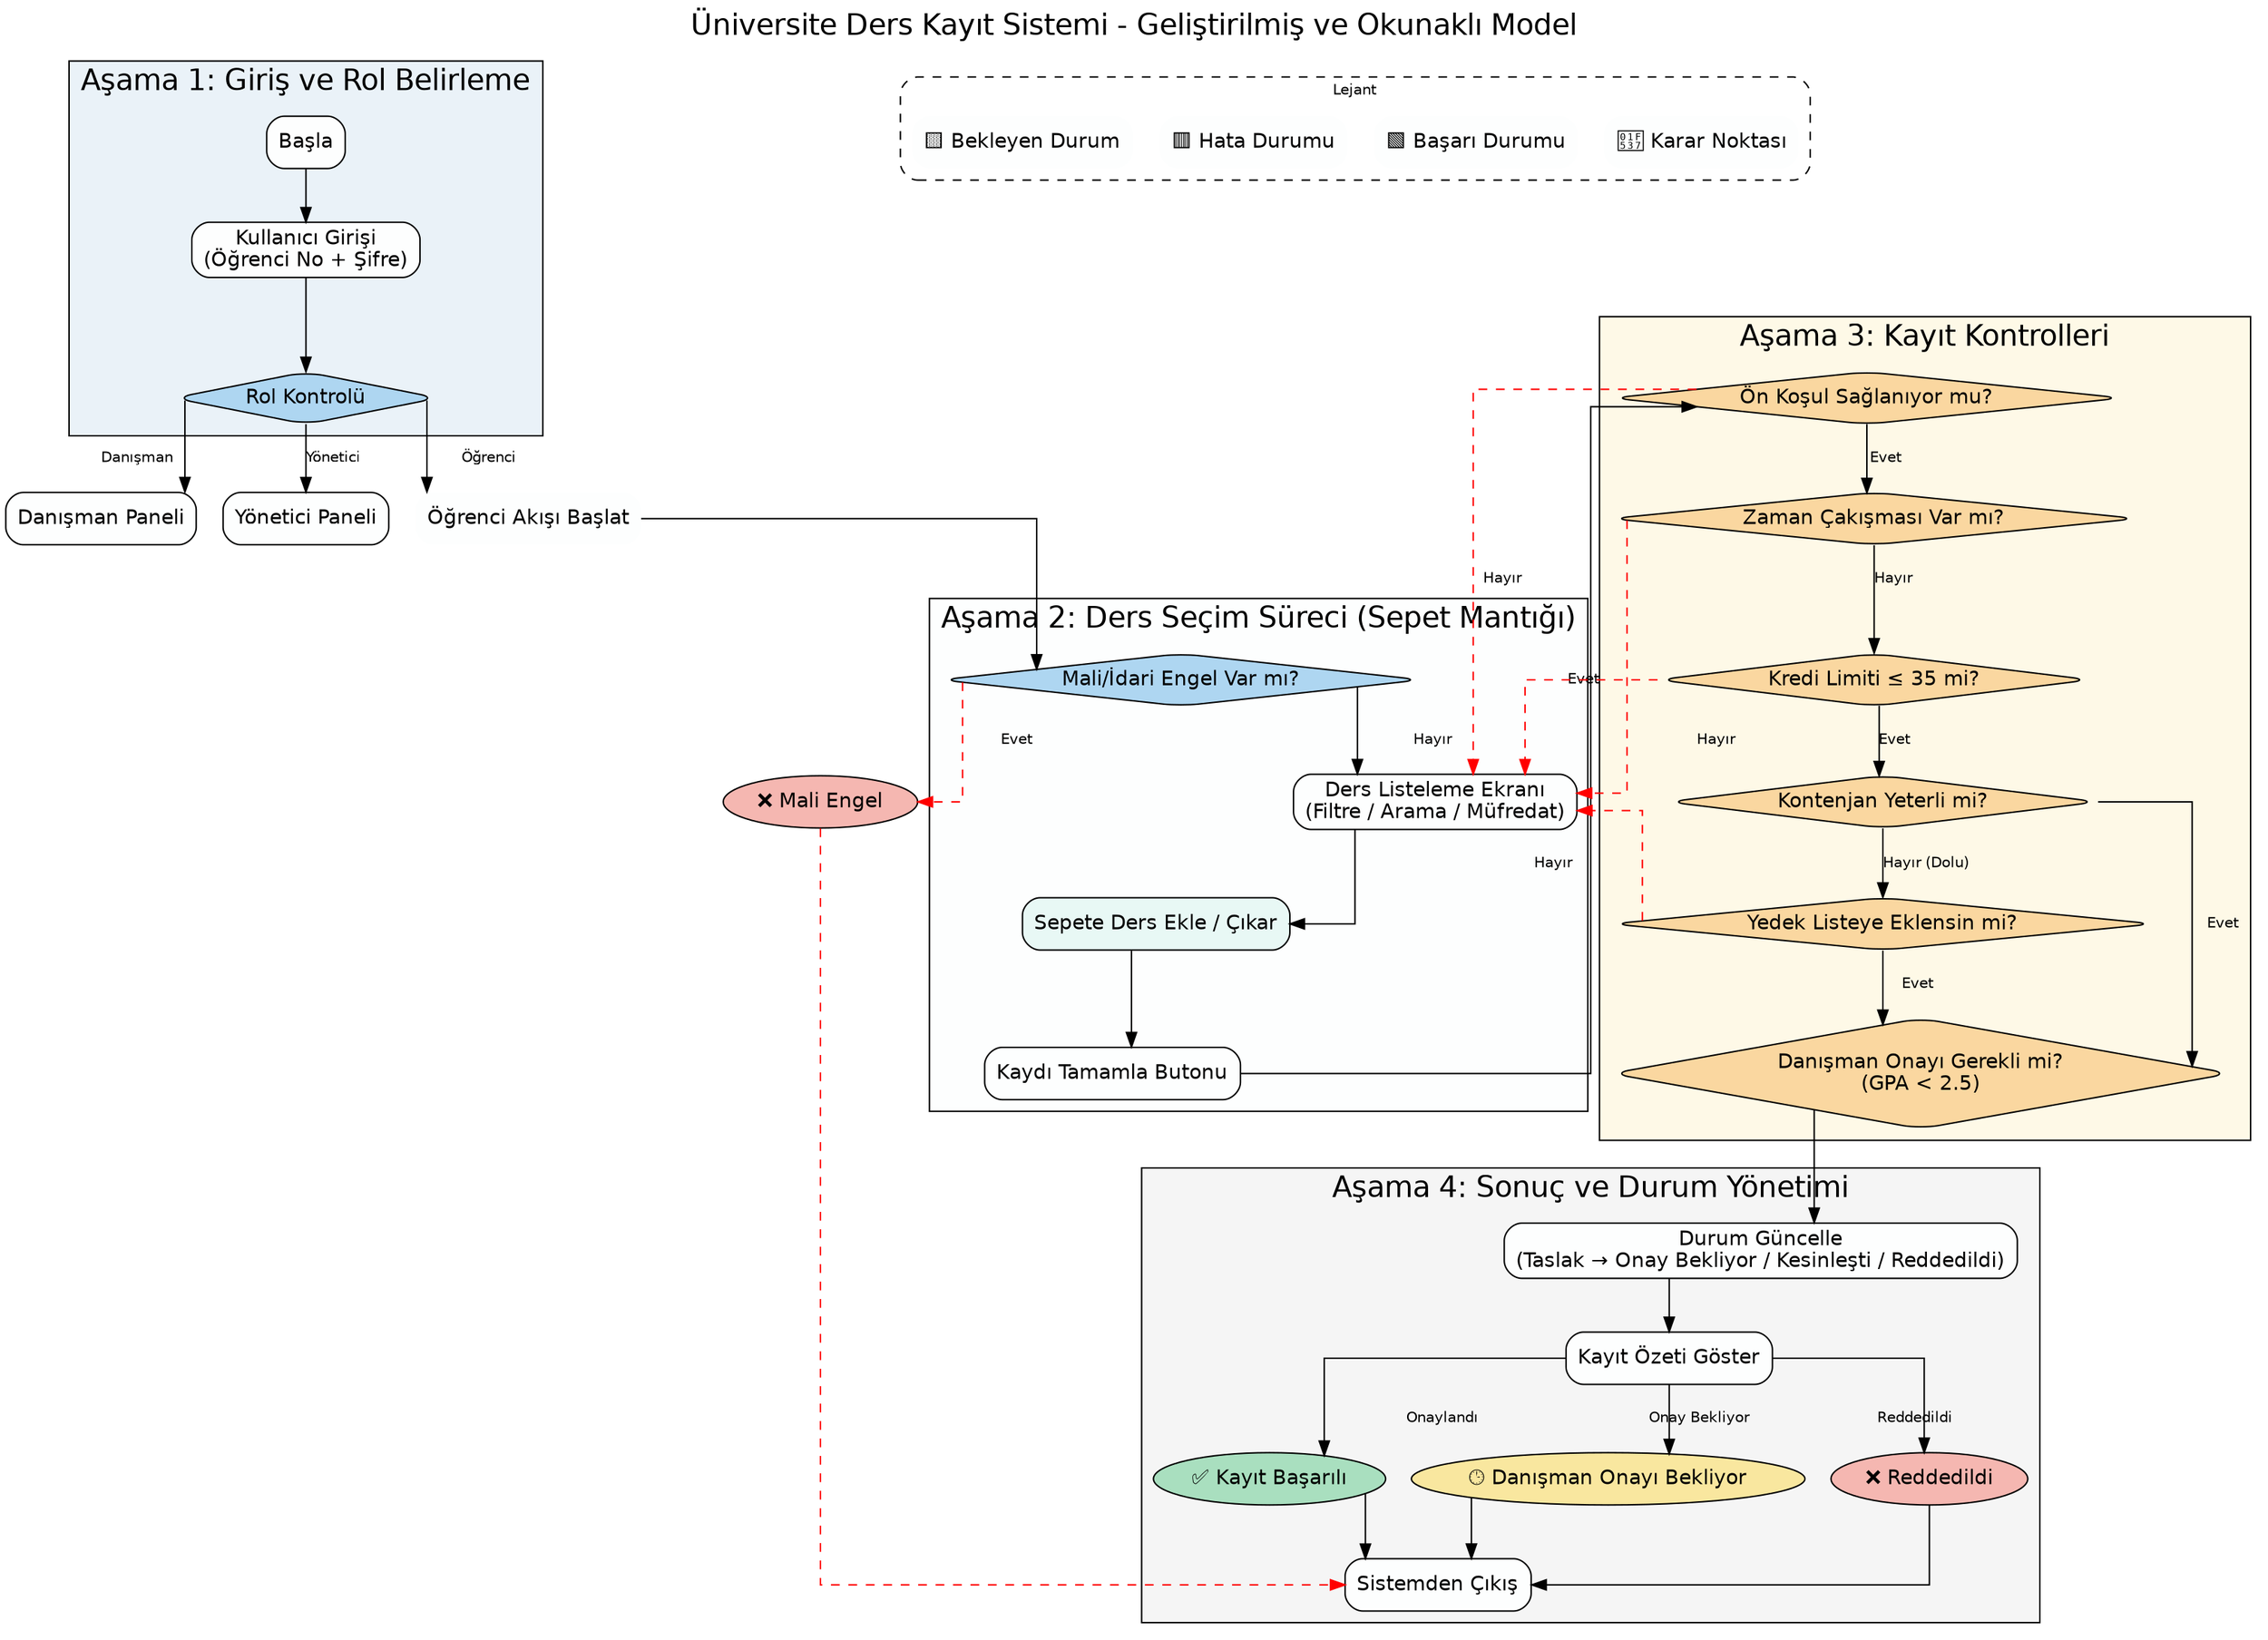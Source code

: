 digraph UniversiteDersKayitSistemi {
    rankdir=TB;
    splines=ortho;
    labelloc="t";
    label="Üniversite Ders Kayıt Sistemi - Geliştirilmiş ve Okunaklı Model";
    fontname="Helvetica";
    fontsize=20;

    node [fontname="Helvetica", style="rounded,filled", shape=box, fillcolor="#FDFEFE"];
    edge [fontname="Helvetica", fontsize=10];

    // --- AŞAMA 1: GİRİŞ ---
    subgraph cluster_1 {
        label="Aşama 1: Giriş ve Rol Belirleme";
        style=filled;
        fillcolor="#EAF2F8";

        Basla [label="Başla"];
        Giris [label="Kullanıcı Girişi\n(Öğrenci No + Şifre)"];
        RolKontrol [label="Rol Kontrolü", shape=diamond, fillcolor="#AED6F1"];

        Basla -> Giris -> RolKontrol;
    }

    // --- ROLLER ---
    {
        rank=same;
        OgrenciAkisi [label="Öğrenci Akışı Başlat", shape=plaintext];
        DanismanPanel [label="Danışman Paneli"];
        YoneticiPanel [label="Yönetici Paneli"];
    }
    RolKontrol -> OgrenciAkisi [label="Öğrenci"];
    RolKontrol -> DanismanPanel [label="Danışman"];
    RolKontrol -> YoneticiPanel [label="Yönetici"];

    // --- AŞAMA 2: ÖĞRENCİ DERS SEÇİMİ ---
    subgraph cluster_2 {
        label="Aşama 2: Ders Seçim Süreci (Sepet Mantığı)";
        style=filled;
        fillcolor="#FDFEFE";

        MaliEngel [label="Mali/İdari Engel Var mı?", shape=diamond, fillcolor="#AED6F1"];
        DersListele [label="Ders Listeleme Ekranı\n(Filtre / Arama / Müfredat)"];
        SepetEkle [label="Sepete Ders Ekle / Çıkar", fillcolor="#E8F8F5"];
        KaydiTamamla [label="Kaydı Tamamla Butonu"];
        OgrenciAkisi -> MaliEngel;
        MaliEngel -> DersListele [label="Hayır"];
        DersListele -> SepetEkle -> KaydiTamamla;
    }

    // --- AŞAMA 3: KONTROLLER ---
    subgraph cluster_3 {
        label="Aşama 3: Kayıt Kontrolleri";
        style=filled;
        fillcolor="#FEF9E7";

        OnKosul [label="Ön Koşul Sağlanıyor mu?", shape=diamond, fillcolor="#FAD7A0"];
        ZamanCakisma [label="Zaman Çakışması Var mı?", shape=diamond, fillcolor="#FAD7A0"];
        Kredi [label="Kredi Limiti ≤ 35 mi?", shape=diamond, fillcolor="#FAD7A0"];
        Kontenjan [label="Kontenjan Yeterli mi?", shape=diamond, fillcolor="#FAD7A0"];
        YedekListe [label="Yedek Listeye Eklensin mi?", shape=diamond, fillcolor="#FAD7A0"];
        DanismanOnay [label="Danışman Onayı Gerekli mi?\n(GPA < 2.5)", shape=diamond, fillcolor="#FAD7A0"];

        KaydiTamamla -> OnKosul;
        OnKosul -> ZamanCakisma [label="Evet"];
        OnKosul -> DersListele [label="Hayır", color="red", style=dashed];

        ZamanCakisma -> Kredi [label="Hayır"];
        ZamanCakisma -> DersListele [label="Evet", color="red", style=dashed];

        Kredi -> Kontenjan [label="Evet"];
        Kredi -> DersListele [label="Hayır", color="red", style=dashed];

        Kontenjan -> YedekListe [label="Hayır (Dolu)"];
        Kontenjan -> DanismanOnay [label="Evet"];

        YedekListe -> DanismanOnay [label="Evet"];
        YedekListe -> DersListele [label="Hayır", color="red", style=dashed];
    }

    // --- AŞAMA 4: KAYIT DURUMU VE ÇIKIŞ ---
    subgraph cluster_4 {
        label="Aşama 4: Sonuç ve Durum Yönetimi";
        style=filled;
        fillcolor="#F5F5F5";

        DurumGuncelle [label="Durum Güncelle\n(Taslak → Onay Bekliyor / Kesinleşti / Reddedildi)"];
        KayitOzeti [label="Kayıt Özeti Göster"];
        Basarili [label="✅ Kayıt Başarılı", shape=ellipse, fillcolor="#A9DFBF"];
        OnayBekliyor [label="🕒 Danışman Onayı Bekliyor", shape=ellipse, fillcolor="#F9E79F"];
        Reddedildi [label="❌ Reddedildi", shape=ellipse, fillcolor="#F5B7B1"];
        Cikis [label="Sistemden Çıkış"];

        DanismanOnay -> DurumGuncelle;
        DurumGuncelle -> KayitOzeti;
        KayitOzeti -> Basarili [label="Onaylandı"];
        KayitOzeti -> OnayBekliyor [label="Onay Bekliyor"];
        KayitOzeti -> Reddedildi [label="Reddedildi"];
        Basarili -> Cikis;
        OnayBekliyor -> Cikis;
        Reddedildi -> Cikis;
    }

    // --- HATA DURUMLARI ---
    MaliHata [label="❌ Mali Engel", shape=ellipse, fillcolor="#F5B7B1"];
    MaliEngel -> MaliHata [label="Evet", color="red", style=dashed];
    MaliHata -> Cikis [color="red", style=dashed];

    // --- LEJANT ---
    subgraph cluster_legend {
        label="Lejant";
        fontsize=10;
        style="dashed,rounded";
        fillcolor="#FAFAFA";
        l1 [label="🔷 Karar Noktası", shape=plaintext];
        l2 [label="🟩 Başarı Durumu", shape=plaintext];
        l3 [label="🟥 Hata Durumu", shape=plaintext];
        l4 [label="🟨 Bekleyen Durum", shape=plaintext];
    }
}

